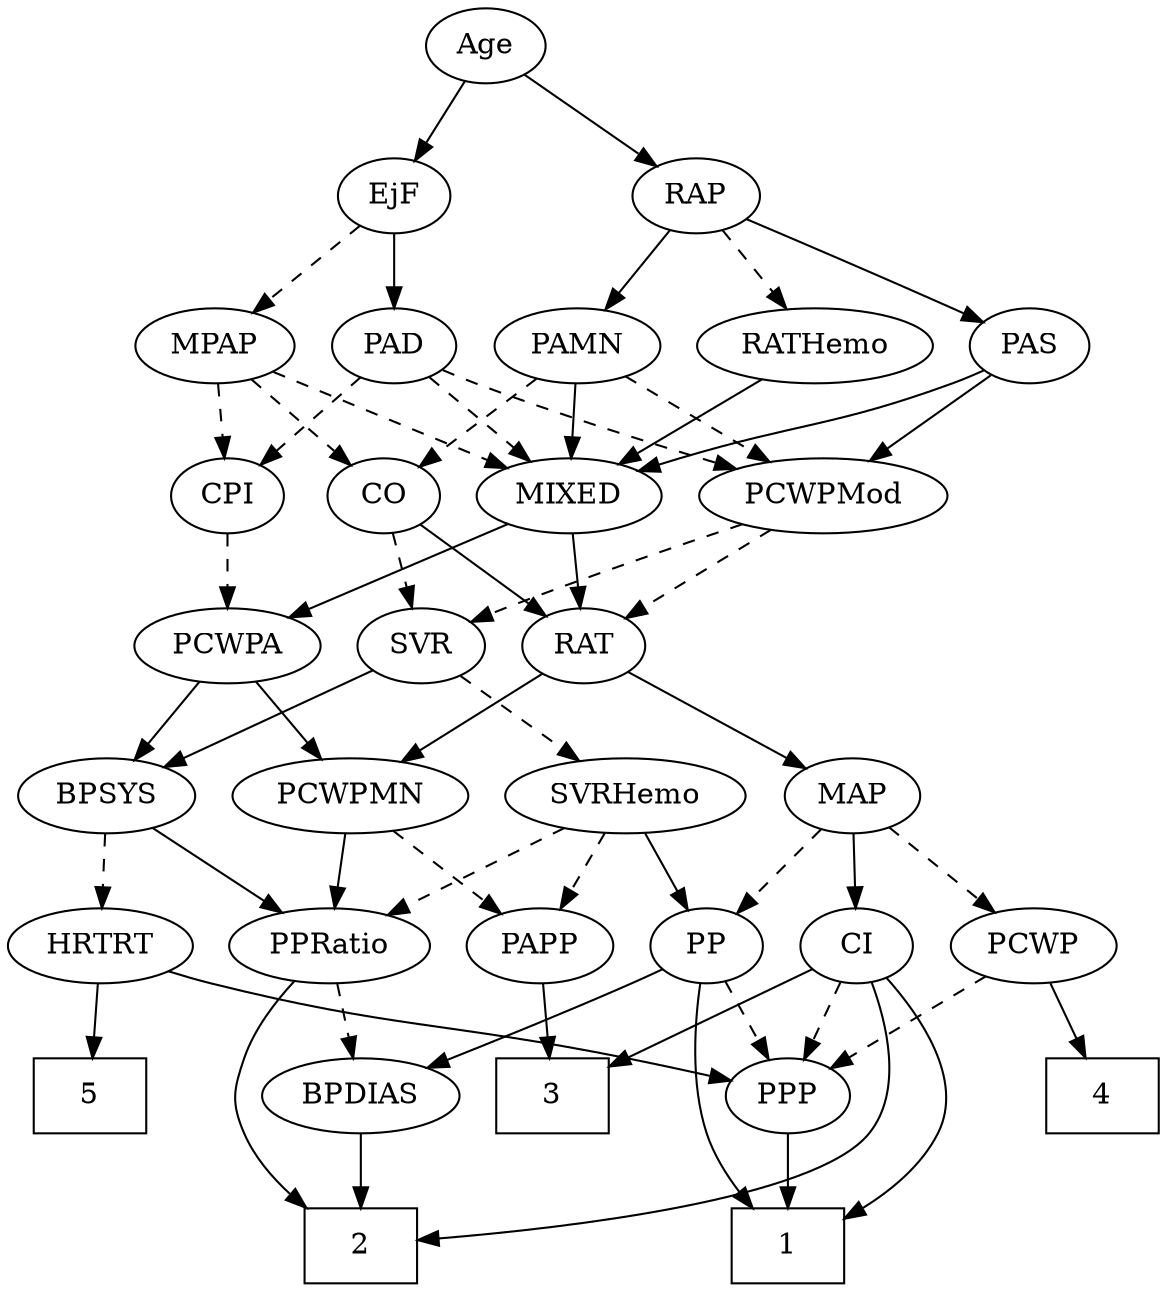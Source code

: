 strict digraph {
	graph [bb="0,0,521.84,612"];
	node [label="\N"];
	1	[height=0.5,
		pos="302.65,18",
		shape=box,
		width=0.75];
	2	[height=0.5,
		pos="177.65,18",
		shape=box,
		width=0.75];
	3	[height=0.5,
		pos="374.65,90",
		shape=box,
		width=0.75];
	4	[height=0.5,
		pos="446.65,90",
		shape=box,
		width=0.75];
	5	[height=0.5,
		pos="39.646,90",
		shape=box,
		width=0.75];
	Age	[height=0.5,
		pos="221.65,594",
		width=0.75];
	EjF	[height=0.5,
		pos="180.65,522",
		width=0.75];
	Age -> EjF	[pos="e,190.1,539.15 212.14,576.76 207.12,568.19 200.85,557.49 195.23,547.9",
		style=solid];
	RAP	[height=0.5,
		pos="315.65,522",
		width=0.77632];
	Age -> RAP	[pos="e,298.05,536.11 239.33,579.83 253.51,569.27 273.61,554.3 289.63,542.37",
		style=solid];
	MPAP	[height=0.5,
		pos="98.646,450",
		width=0.97491];
	EjF -> MPAP	[pos="e,115.95,465.77 164.45,507.17 152.85,497.27 137.02,483.75 123.79,472.46",
		style=dashed];
	PAD	[height=0.5,
		pos="180.65,450",
		width=0.79437];
	EjF -> PAD	[pos="e,180.65,468.1 180.65,503.7 180.65,495.98 180.65,486.71 180.65,478.11",
		style=solid];
	PAS	[height=0.5,
		pos="461.65,450",
		width=0.75];
	RAP -> PAS	[pos="e,440.12,461.32 337.5,510.52 362.27,498.65 402.81,479.21 430.79,465.79",
		style=solid];
	PAMN	[height=0.5,
		pos="263.65,450",
		width=1.011];
	RAP -> PAMN	[pos="e,275.88,467.47 304.11,505.46 297.63,496.74 289.39,485.65 282.04,475.76",
		style=solid];
	RATHemo	[height=0.5,
		pos="367.65,450",
		width=1.3721];
	RAP -> RATHemo	[pos="e,355.41,467.47 327.19,505.46 333.67,496.74 341.9,485.65 349.25,475.76",
		style=dashed];
	MIXED	[height=0.5,
		pos="261.65,378",
		width=1.1193];
	RAT	[height=0.5,
		pos="263.65,306",
		width=0.75827];
	MIXED -> RAT	[pos="e,263.16,324.1 262.14,359.7 262.36,351.98 262.63,342.71 262.87,334.11",
		style=solid];
	PCWPA	[height=0.5,
		pos="102.65,306",
		width=1.1555];
	MIXED -> PCWPA	[pos="e,130.83,319.41 233.95,364.81 207.97,353.37 168.92,336.18 140.15,323.51",
		style=solid];
	MPAP -> MIXED	[pos="e,233.61,391.04 124.84,437.75 151.71,426.21 193.79,408.14 224.19,395.09",
		style=dashed];
	CO	[height=0.5,
		pos="176.65,378",
		width=0.75];
	MPAP -> CO	[pos="e,161.08,392.97 115.57,433.81 126.67,423.85 141.33,410.7 153.5,399.77",
		style=dashed];
	CPI	[height=0.5,
		pos="102.65,378",
		width=0.75];
	MPAP -> CPI	[pos="e,101.67,396.1 99.635,431.7 100.08,423.98 100.61,414.71 101.1,406.11",
		style=dashed];
	BPSYS	[height=0.5,
		pos="49.646,234",
		width=1.0471];
	PPRatio	[height=0.5,
		pos="136.65,162",
		width=1.1013];
	BPSYS -> PPRatio	[pos="e,117.92,178.07 68.097,218.15 80.241,208.38 96.336,195.43 109.88,184.54",
		style=solid];
	HRTRT	[height=0.5,
		pos="39.646,162",
		width=1.1013];
	BPSYS -> HRTRT	[pos="e,42.09,180.1 47.175,215.7 46.073,207.98 44.748,198.71 43.52,190.11",
		style=dashed];
	PAD -> MIXED	[pos="e,243.87,394.36 197.04,434.83 208.29,425.11 223.45,412.01 236.26,400.94",
		style=dashed];
	PAD -> CPI	[pos="e,118.14,392.91 164.86,434.83 153.58,424.71 138.23,410.93 125.59,399.59",
		style=dashed];
	PCWPMod	[height=0.5,
		pos="371.65,378",
		width=1.4443];
	PAD -> PCWPMod	[pos="e,334.84,390.75 203.01,438.6 208.12,436.34 213.54,434.02 218.65,432 254.02,417.99 294.76,403.98 325.3,393.88",
		style=dashed];
	CO -> RAT	[pos="e,246.92,320.46 193.42,363.5 206.3,353.14 224.28,338.67 238.82,326.97",
		style=solid];
	SVR	[height=0.5,
		pos="190.65,306",
		width=0.77632];
	CO -> SVR	[pos="e,187.19,324.28 180.04,360.05 181.58,352.35 183.44,343.03 185.17,334.36",
		style=dashed];
	PAS -> MIXED	[pos="e,292.18,389.75 440.54,438.44 435.7,436.19 430.54,433.91 425.65,432 375.76,412.52 361.51,412.78 310.65,396 307.75,395.04 304.76,\
394.04 301.75,393.02",
		style=solid];
	PAS -> PCWPMod	[pos="e,391.97,394.8 444.72,435.83 432.2,426.1 414.87,412.62 400.22,401.22",
		style=solid];
	PAMN -> MIXED	[pos="e,262.14,396.1 263.15,431.7 262.93,423.98 262.67,414.71 262.42,406.11",
		style=solid];
	PAMN -> CO	[pos="e,193.31,392.4 245.2,434.15 232.35,423.82 215.09,409.93 201.1,398.68",
		style=dashed];
	PAMN -> PCWPMod	[pos="e,348.1,394.26 284.98,435.17 300.48,425.13 321.72,411.36 339.3,399.97",
		style=dashed];
	RATHemo -> MIXED	[pos="e,283.26,393.27 344.91,433.98 329.37,423.72 308.6,410.01 291.7,398.85",
		style=solid];
	CPI -> PCWPA	[pos="e,102.65,324.1 102.65,359.7 102.65,351.98 102.65,342.71 102.65,334.11",
		style=dashed];
	PCWPMN	[height=0.5,
		pos="155.65,234",
		width=1.3902];
	RAT -> PCWPMN	[pos="e,178.75,249.97 244.83,292.81 228.97,282.53 205.94,267.6 187.25,255.49",
		style=solid];
	MAP	[height=0.5,
		pos="377.65,234",
		width=0.84854];
	RAT -> MAP	[pos="e,357.06,247.64 282.99,293.13 300.91,282.12 327.84,265.58 348.4,252.96",
		style=solid];
	SVR -> BPSYS	[pos="e,75.089,247.63 169.23,294.37 146.63,283.15 110.66,265.29 84.067,252.09",
		style=solid];
	SVRHemo	[height=0.5,
		pos="273.65,234",
		width=1.3902];
	SVR -> SVRHemo	[pos="e,254.96,250.76 207.04,291.17 218.47,281.54 233.96,268.47 247.12,257.37",
		style=dashed];
	PCWPMod -> RAT	[pos="e,282.37,319.14 348.21,361.81 331.41,350.92 308.73,336.22 291.08,324.78",
		style=dashed];
	PCWPMod -> SVR	[pos="e,212.43,317.35 336.14,364.8 306.81,354.52 264.21,339.1 227.65,324 225.78,323.23 223.88,322.42 221.96,321.59",
		style=dashed];
	PCWPA -> BPSYS	[pos="e,61.872,251.15 90.354,288.76 83.732,280.02 75.429,269.05 68.051,259.31",
		style=solid];
	PCWPA -> PCWPMN	[pos="e,143.05,251.63 114.94,288.76 121.47,280.14 129.63,269.36 136.92,259.73",
		style=solid];
	PCWPMN -> PPRatio	[pos="e,141.34,180.28 151.05,216.05 148.93,208.26 146.37,198.82 144,190.08",
		style=solid];
	PAPP	[height=0.5,
		pos="225.65,162",
		width=0.88464];
	PCWPMN -> PAPP	[pos="e,210.46,178.19 171.88,216.76 181.24,207.4 193.14,195.5 203.37,185.28",
		style=dashed];
	PP	[height=0.5,
		pos="302.65,162",
		width=0.75];
	SVRHemo -> PP	[pos="e,295.69,179.79 280.67,216.05 284.01,207.97 288.1,198.12 291.83,189.11",
		style=solid];
	SVRHemo -> PPRatio	[pos="e,162.02,175.96 245.92,218.83 224.34,207.81 194.28,192.45 171.15,180.63",
		style=dashed];
	SVRHemo -> PAPP	[pos="e,236.61,178.99 262.27,216.41 256.33,207.74 248.94,196.97 242.36,187.38",
		style=dashed];
	BPDIAS	[height=0.5,
		pos="177.65,90",
		width=1.1735];
	BPDIAS -> 2	[pos="e,177.65,36.104 177.65,71.697 177.65,63.983 177.65,54.712 177.65,46.112",
		style=solid];
	MAP -> PP	[pos="e,317.65,177.01 362.11,218.5 351.41,208.51 337.02,195.09 325.08,183.94",
		style=dashed];
	PCWP	[height=0.5,
		pos="382.65,162",
		width=0.97491];
	MAP -> PCWP	[pos="e,381.42,180.1 378.88,215.7 379.43,207.98 380.1,198.71 380.71,190.11",
		style=dashed];
	CI	[height=0.5,
		pos="462.65,162",
		width=0.75];
	MAP -> CI	[pos="e,446.34,176.43 394.85,218.83 407.42,208.48 424.63,194.31 438.57,182.83",
		style=solid];
	PP -> 1	[pos="e,287.04,36.226 288.9,146.07 280.69,136.1 271.03,122.25 266.65,108 261.94,92.707 261.94,87.293 266.65,72 269.66,62.215 275.15,52.616 \
280.96,44.334",
		style=solid];
	PP -> BPDIAS	[pos="e,202.41,104.87 282.56,149.75 263.4,139.02 234.15,122.64 211.4,109.9",
		style=solid];
	PPP	[height=0.5,
		pos="302.65,90",
		width=0.75];
	PP -> PPP	[pos="e,302.65,108.1 302.65,143.7 302.65,135.98 302.65,126.71 302.65,118.11",
		style=dashed];
	PPP -> 1	[pos="e,302.65,36.104 302.65,71.697 302.65,63.983 302.65,54.712 302.65,46.112",
		style=solid];
	PPRatio -> 2	[pos="e,154.34,36.181 130.01,143.94 123.9,125.53 117.12,95.651 126.65,72 131,61.209 138.71,51.386 146.84,43.209",
		style=solid];
	PPRatio -> BPDIAS	[pos="e,167.71,107.96 146.36,144.41 151.19,136.16 157.14,126.01 162.55,116.78",
		style=dashed];
	PCWP -> 4	[pos="e,430.68,108.46 396.85,145.46 404.75,136.82 414.78,125.85 423.76,116.03",
		style=solid];
	PCWP -> PPP	[pos="e,318.5,104.87 365.68,146.15 354.24,136.15 338.99,122.8 326.36,111.75",
		style=dashed];
	CI -> 1	[pos="e,329.67,21.651 480.27,147.97 502.41,130.02 535.25,97.079 515.65,72 494.21,44.57 394.86,29.296 339.74,22.799",
		style=solid];
	CI -> 2	[pos="e,204.88,24.375 473.38,145.25 485.17,125.82 500.25,92.784 482.65,72 451.19,34.87 314.55,44.566 266.65,36 249.62,32.956 230.81,29.392 \
214.88,26.316",
		style=solid];
	CI -> 3	[pos="e,396.24,108.18 445.68,147.5 433.91,138.14 417.92,125.42 404.09,114.42",
		style=solid];
	CI -> PPP	[pos="e,323.88,101.26 441.41,150.74 436.58,148.47 431.45,146.12 426.65,144 387.97,126.97 377.32,125.03 338.65,108 336.84,107.21 335,106.38 \
333.14,105.53",
		style=dashed];
	PAPP -> 3	[pos="e,347.52,103.82 249.46,149.85 270.55,139.98 302.39,125.05 338.31,108.15",
		style=solid];
	HRTRT -> 5	[pos="e,39.646,108.1 39.646,143.7 39.646,135.98 39.646,126.71 39.646,118.11",
		style=solid];
	HRTRT -> PPP	[pos="e,277.58,96.849 69.454,149.93 75.443,147.85 81.718,145.78 87.646,144 121.22,133.94 216.05,111.32 267.83,99.14",
		style=solid];
}
